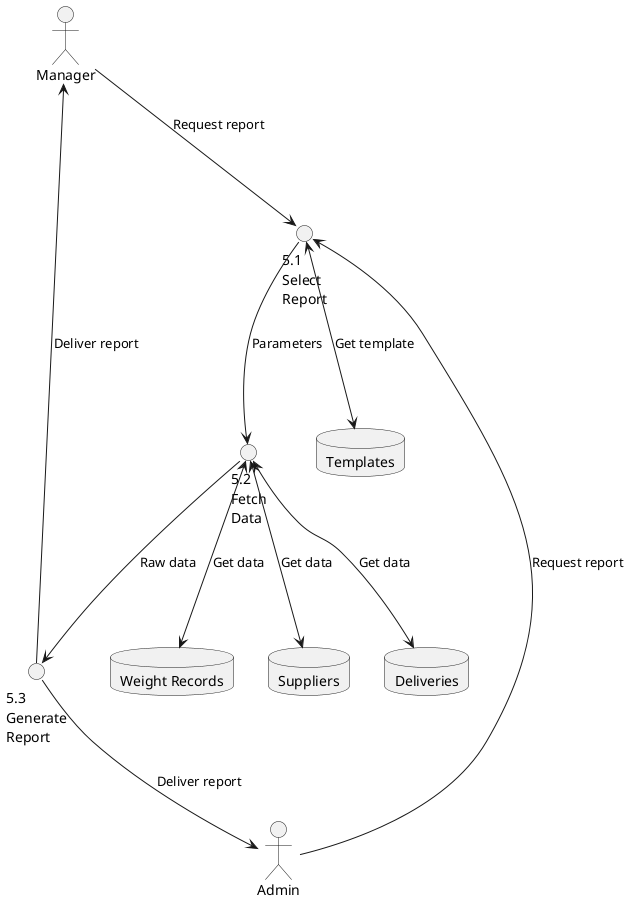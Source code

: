 @startuml DFD Level 2 - Report Generation Process

skinparam monochrome true
skinparam shadowing false

' External entities
actor "Manager" as manager
actor "Admin" as admin

' Processes
circle "5.1\nSelect\nReport" as selectReport
circle "5.2\nFetch\nData" as fetchData
circle "5.3\nGenerate\nReport" as generateReport

' Data stores
database "Templates" as templates
database "Weight Records" as weights
database "Suppliers" as suppliers
database "Deliveries" as deliveries

' Data flows
manager --> selectReport : Request report
admin --> selectReport : Request report
selectReport <--> templates : Get template
selectReport --> fetchData : Parameters

fetchData <--> weights : Get data
fetchData <--> suppliers : Get data
fetchData <--> deliveries : Get data
fetchData --> generateReport : Raw data

generateReport --> manager : Deliver report
generateReport --> admin : Deliver report

@enduml